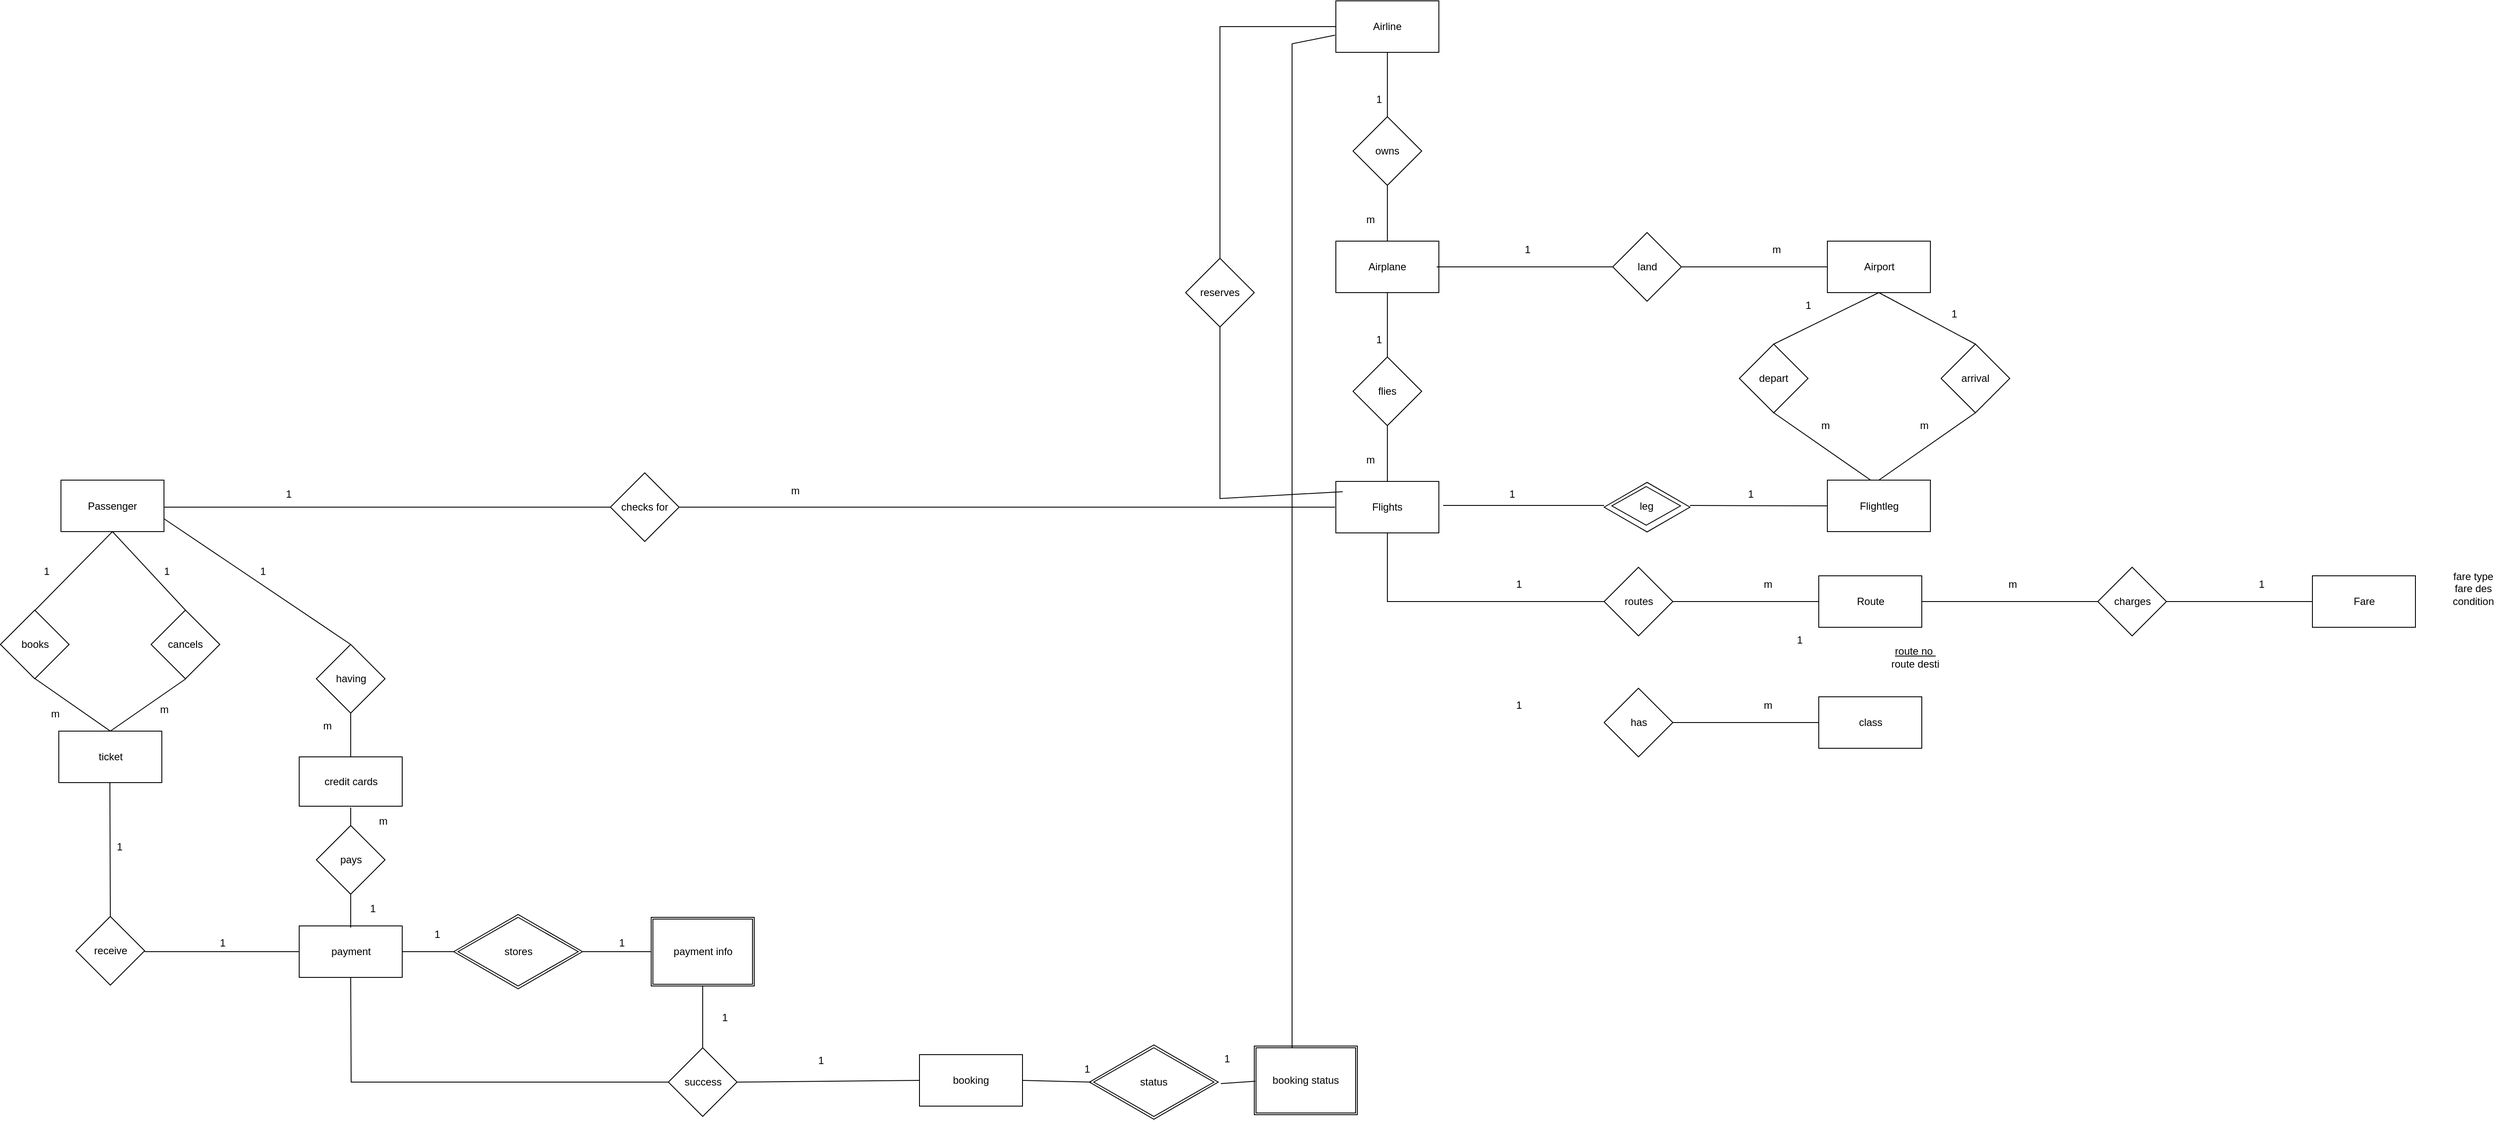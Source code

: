 <mxfile version="21.1.2" type="github">
  <diagram name="Page-1" id="bpJM1O9OX4b6oMvIPCPx">
    <mxGraphModel dx="3609" dy="1056" grid="1" gridSize="10" guides="1" tooltips="1" connect="1" arrows="1" fold="1" page="1" pageScale="1" pageWidth="850" pageHeight="1100" math="0" shadow="0">
      <root>
        <mxCell id="0" />
        <mxCell id="1" parent="0" />
        <mxCell id="W9sMEVL0-tQe1ALPqb3--26" value="ticket" style="rounded=0;whiteSpace=wrap;html=1;" vertex="1" parent="1">
          <mxGeometry x="-1232.5" y="1511" width="120" height="60" as="geometry" />
        </mxCell>
        <mxCell id="W9sMEVL0-tQe1ALPqb3--27" value="books" style="rhombus;whiteSpace=wrap;html=1;" vertex="1" parent="1">
          <mxGeometry x="-1300.5" y="1370" width="80" height="80" as="geometry" />
        </mxCell>
        <mxCell id="W9sMEVL0-tQe1ALPqb3--28" value="cancels" style="rhombus;whiteSpace=wrap;html=1;" vertex="1" parent="1">
          <mxGeometry x="-1125" y="1370" width="80" height="80" as="geometry" />
        </mxCell>
        <mxCell id="W9sMEVL0-tQe1ALPqb3--30" value="" style="endArrow=none;html=1;rounded=0;entryX=0.5;entryY=0;entryDx=0;entryDy=0;exitX=0.5;exitY=1;exitDx=0;exitDy=0;" edge="1" parent="1" target="W9sMEVL0-tQe1ALPqb3--26">
          <mxGeometry width="50" height="50" relative="1" as="geometry">
            <mxPoint x="-1260" y="1450" as="sourcePoint" />
            <mxPoint x="-1230" y="1481" as="targetPoint" />
          </mxGeometry>
        </mxCell>
        <mxCell id="W9sMEVL0-tQe1ALPqb3--31" value="" style="endArrow=none;html=1;rounded=0;entryX=0.5;entryY=1;entryDx=0;entryDy=0;exitX=0.5;exitY=0;exitDx=0;exitDy=0;" edge="1" parent="1" target="W9sMEVL0-tQe1ALPqb3--149">
          <mxGeometry width="50" height="50" relative="1" as="geometry">
            <mxPoint x="-1260" y="1370" as="sourcePoint" />
            <mxPoint x="-1301" y="1541" as="targetPoint" />
          </mxGeometry>
        </mxCell>
        <mxCell id="W9sMEVL0-tQe1ALPqb3--32" value="" style="endArrow=none;html=1;rounded=0;entryX=0.5;entryY=0;entryDx=0;entryDy=0;exitX=0.5;exitY=1;exitDx=0;exitDy=0;" edge="1" parent="1" source="W9sMEVL0-tQe1ALPqb3--149" target="W9sMEVL0-tQe1ALPqb3--28">
          <mxGeometry width="50" height="50" relative="1" as="geometry">
            <mxPoint x="-1200" y="1561" as="sourcePoint" />
            <mxPoint x="-1030" y="1561" as="targetPoint" />
          </mxGeometry>
        </mxCell>
        <mxCell id="W9sMEVL0-tQe1ALPqb3--33" value="" style="endArrow=none;html=1;rounded=0;entryX=0.5;entryY=0;entryDx=0;entryDy=0;" edge="1" parent="1" target="W9sMEVL0-tQe1ALPqb3--26">
          <mxGeometry width="50" height="50" relative="1" as="geometry">
            <mxPoint x="-1084.5" y="1450" as="sourcePoint" />
            <mxPoint x="-1020" y="1571" as="targetPoint" />
          </mxGeometry>
        </mxCell>
        <mxCell id="W9sMEVL0-tQe1ALPqb3--154" style="edgeStyle=orthogonalEdgeStyle;rounded=0;orthogonalLoop=1;jettySize=auto;html=1;exitX=0.5;exitY=0;exitDx=0;exitDy=0;entryX=-0.333;entryY=1.155;entryDx=0;entryDy=0;entryPerimeter=0;" edge="1" parent="1" source="W9sMEVL0-tQe1ALPqb3--37" target="W9sMEVL0-tQe1ALPqb3--80">
          <mxGeometry relative="1" as="geometry" />
        </mxCell>
        <mxCell id="W9sMEVL0-tQe1ALPqb3--37" value="payment" style="rounded=0;whiteSpace=wrap;html=1;" vertex="1" parent="1">
          <mxGeometry x="-952.5" y="1738" width="120" height="60" as="geometry" />
        </mxCell>
        <mxCell id="W9sMEVL0-tQe1ALPqb3--38" value="receive" style="rhombus;whiteSpace=wrap;html=1;" vertex="1" parent="1">
          <mxGeometry x="-1212.5" y="1727" width="80" height="80" as="geometry" />
        </mxCell>
        <mxCell id="W9sMEVL0-tQe1ALPqb3--39" value="" style="endArrow=none;html=1;rounded=0;entryX=0;entryY=0.5;entryDx=0;entryDy=0;" edge="1" parent="1" target="W9sMEVL0-tQe1ALPqb3--37">
          <mxGeometry width="50" height="50" relative="1" as="geometry">
            <mxPoint x="-1132.5" y="1768" as="sourcePoint" />
            <mxPoint x="-962.5" y="1770.5" as="targetPoint" />
          </mxGeometry>
        </mxCell>
        <mxCell id="W9sMEVL0-tQe1ALPqb3--40" value="" style="endArrow=none;html=1;rounded=0;entryX=0.5;entryY=0;entryDx=0;entryDy=0;exitX=0.5;exitY=1;exitDx=0;exitDy=0;" edge="1" parent="1" target="W9sMEVL0-tQe1ALPqb3--38">
          <mxGeometry width="50" height="50" relative="1" as="geometry">
            <mxPoint x="-1173" y="1571" as="sourcePoint" />
            <mxPoint x="-1173" y="1661" as="targetPoint" />
          </mxGeometry>
        </mxCell>
        <mxCell id="W9sMEVL0-tQe1ALPqb3--42" value="m" style="text;html=1;align=center;verticalAlign=middle;resizable=0;points=[];autosize=1;strokeColor=none;fillColor=none;" vertex="1" parent="1">
          <mxGeometry x="-1252.5" y="1476" width="30" height="30" as="geometry" />
        </mxCell>
        <mxCell id="W9sMEVL0-tQe1ALPqb3--43" value="1" style="text;html=1;align=center;verticalAlign=middle;resizable=0;points=[];autosize=1;strokeColor=none;fillColor=none;" vertex="1" parent="1">
          <mxGeometry x="-1262.5" y="1310" width="30" height="30" as="geometry" />
        </mxCell>
        <mxCell id="W9sMEVL0-tQe1ALPqb3--44" value="m" style="text;html=1;align=center;verticalAlign=middle;resizable=0;points=[];autosize=1;strokeColor=none;fillColor=none;" vertex="1" parent="1">
          <mxGeometry x="-1125" y="1471" width="30" height="30" as="geometry" />
        </mxCell>
        <mxCell id="W9sMEVL0-tQe1ALPqb3--45" value="1" style="text;html=1;align=center;verticalAlign=middle;resizable=0;points=[];autosize=1;strokeColor=none;fillColor=none;" vertex="1" parent="1">
          <mxGeometry x="-1177.5" y="1631" width="30" height="30" as="geometry" />
        </mxCell>
        <mxCell id="W9sMEVL0-tQe1ALPqb3--46" value="1" style="text;html=1;align=center;verticalAlign=middle;resizable=0;points=[];autosize=1;strokeColor=none;fillColor=none;" vertex="1" parent="1">
          <mxGeometry x="-1057.5" y="1743" width="30" height="30" as="geometry" />
        </mxCell>
        <mxCell id="W9sMEVL0-tQe1ALPqb3--47" value="1" style="text;html=1;align=center;verticalAlign=middle;resizable=0;points=[];autosize=1;strokeColor=none;fillColor=none;" vertex="1" parent="1">
          <mxGeometry x="-980" y="1220" width="30" height="30" as="geometry" />
        </mxCell>
        <mxCell id="W9sMEVL0-tQe1ALPqb3--49" value="payment info" style="shape=ext;double=1;rounded=0;whiteSpace=wrap;html=1;" vertex="1" parent="1">
          <mxGeometry x="-542.5" y="1728" width="120" height="80" as="geometry" />
        </mxCell>
        <mxCell id="W9sMEVL0-tQe1ALPqb3--50" value="" style="html=1;whiteSpace=wrap;aspect=fixed;shape=isoRectangle;" vertex="1" parent="1">
          <mxGeometry x="-772.5" y="1723" width="150" height="90" as="geometry" />
        </mxCell>
        <mxCell id="W9sMEVL0-tQe1ALPqb3--51" value="stores" style="rhombus;whiteSpace=wrap;html=1;" vertex="1" parent="1">
          <mxGeometry x="-767.5" y="1728" width="140" height="80" as="geometry" />
        </mxCell>
        <mxCell id="W9sMEVL0-tQe1ALPqb3--60" value="credit cards" style="rounded=0;whiteSpace=wrap;html=1;" vertex="1" parent="1">
          <mxGeometry x="-952.5" y="1541" width="120" height="57.5" as="geometry" />
        </mxCell>
        <mxCell id="W9sMEVL0-tQe1ALPqb3--61" value="" style="endArrow=none;html=1;rounded=0;entryX=0.5;entryY=0;entryDx=0;entryDy=0;" edge="1" parent="1" source="W9sMEVL0-tQe1ALPqb3--59" target="W9sMEVL0-tQe1ALPqb3--60">
          <mxGeometry width="50" height="50" relative="1" as="geometry">
            <mxPoint x="-1115" y="1901" as="sourcePoint" />
            <mxPoint x="-1000" y="1901" as="targetPoint" />
          </mxGeometry>
        </mxCell>
        <mxCell id="W9sMEVL0-tQe1ALPqb3--62" value="1" style="text;html=1;align=center;verticalAlign=middle;resizable=0;points=[];autosize=1;strokeColor=none;fillColor=none;" vertex="1" parent="1">
          <mxGeometry x="-1122.5" y="1310" width="30" height="30" as="geometry" />
        </mxCell>
        <mxCell id="W9sMEVL0-tQe1ALPqb3--63" value="m" style="text;html=1;align=center;verticalAlign=middle;resizable=0;points=[];autosize=1;strokeColor=none;fillColor=none;" vertex="1" parent="1">
          <mxGeometry x="-390" y="1216" width="30" height="30" as="geometry" />
        </mxCell>
        <mxCell id="W9sMEVL0-tQe1ALPqb3--64" value="" style="endArrow=none;html=1;rounded=0;exitX=1;exitY=0.5;exitDx=0;exitDy=0;" edge="1" parent="1" source="W9sMEVL0-tQe1ALPqb3--150">
          <mxGeometry width="50" height="50" relative="1" as="geometry">
            <mxPoint x="-366" y="1250" as="sourcePoint" />
            <mxPoint x="254" y="1250" as="targetPoint" />
            <Array as="points" />
          </mxGeometry>
        </mxCell>
        <mxCell id="W9sMEVL0-tQe1ALPqb3--68" value="" style="endArrow=none;html=1;rounded=0;exitX=1;exitY=0.5;exitDx=0;exitDy=0;" edge="1" parent="1" source="W9sMEVL0-tQe1ALPqb3--37">
          <mxGeometry width="50" height="50" relative="1" as="geometry">
            <mxPoint x="-842.5" y="1767.5" as="sourcePoint" />
            <mxPoint x="-772.5" y="1768" as="targetPoint" />
          </mxGeometry>
        </mxCell>
        <mxCell id="W9sMEVL0-tQe1ALPqb3--69" value="" style="endArrow=none;html=1;rounded=0;" edge="1" parent="1">
          <mxGeometry width="50" height="50" relative="1" as="geometry">
            <mxPoint x="-622.5" y="1768" as="sourcePoint" />
            <mxPoint x="-542.5" y="1768" as="targetPoint" />
          </mxGeometry>
        </mxCell>
        <mxCell id="W9sMEVL0-tQe1ALPqb3--70" value="1" style="text;html=1;align=center;verticalAlign=middle;resizable=0;points=[];autosize=1;strokeColor=none;fillColor=none;" vertex="1" parent="1">
          <mxGeometry x="-807.5" y="1733" width="30" height="30" as="geometry" />
        </mxCell>
        <mxCell id="W9sMEVL0-tQe1ALPqb3--71" value="1" style="text;html=1;align=center;verticalAlign=middle;resizable=0;points=[];autosize=1;strokeColor=none;fillColor=none;" vertex="1" parent="1">
          <mxGeometry x="-592.5" y="1743" width="30" height="30" as="geometry" />
        </mxCell>
        <mxCell id="W9sMEVL0-tQe1ALPqb3--78" value="pays" style="rhombus;whiteSpace=wrap;html=1;" vertex="1" parent="1">
          <mxGeometry x="-932.5" y="1621" width="80" height="80" as="geometry" />
        </mxCell>
        <mxCell id="W9sMEVL0-tQe1ALPqb3--79" value="" style="endArrow=none;html=1;rounded=0;entryX=0.5;entryY=0;entryDx=0;entryDy=0;exitX=1;exitY=0.75;exitDx=0;exitDy=0;" edge="1" parent="1" source="W9sMEVL0-tQe1ALPqb3--149" target="W9sMEVL0-tQe1ALPqb3--59">
          <mxGeometry width="50" height="50" relative="1" as="geometry">
            <mxPoint x="-1255" y="1801" as="sourcePoint" />
            <mxPoint x="-1205" y="1751" as="targetPoint" />
          </mxGeometry>
        </mxCell>
        <mxCell id="W9sMEVL0-tQe1ALPqb3--80" value="1" style="text;html=1;align=center;verticalAlign=middle;resizable=0;points=[];autosize=1;strokeColor=none;fillColor=none;" vertex="1" parent="1">
          <mxGeometry x="-882.5" y="1703" width="30" height="30" as="geometry" />
        </mxCell>
        <mxCell id="W9sMEVL0-tQe1ALPqb3--81" value="m" style="text;html=1;align=center;verticalAlign=middle;resizable=0;points=[];autosize=1;strokeColor=none;fillColor=none;" vertex="1" parent="1">
          <mxGeometry x="-935" y="1490" width="30" height="30" as="geometry" />
        </mxCell>
        <mxCell id="W9sMEVL0-tQe1ALPqb3--82" value="" style="endArrow=none;html=1;rounded=0;entryX=0.5;entryY=1;entryDx=0;entryDy=0;" edge="1" parent="1" target="W9sMEVL0-tQe1ALPqb3--78">
          <mxGeometry width="50" height="50" relative="1" as="geometry">
            <mxPoint x="-892.5" y="1740" as="sourcePoint" />
            <mxPoint x="-1280" y="1811" as="targetPoint" />
          </mxGeometry>
        </mxCell>
        <mxCell id="W9sMEVL0-tQe1ALPqb3--85" value="Airline" style="rounded=0;whiteSpace=wrap;html=1;" vertex="1" parent="1">
          <mxGeometry x="255" y="660" width="120" height="60" as="geometry" />
        </mxCell>
        <mxCell id="W9sMEVL0-tQe1ALPqb3--86" value="Airplane" style="rounded=0;whiteSpace=wrap;html=1;" vertex="1" parent="1">
          <mxGeometry x="255" y="940" width="120" height="60" as="geometry" />
        </mxCell>
        <mxCell id="W9sMEVL0-tQe1ALPqb3--87" value="owns" style="rhombus;whiteSpace=wrap;html=1;" vertex="1" parent="1">
          <mxGeometry x="275" y="795" width="80" height="80" as="geometry" />
        </mxCell>
        <mxCell id="W9sMEVL0-tQe1ALPqb3--88" value="" style="endArrow=none;html=1;rounded=0;exitX=0.5;exitY=1;exitDx=0;exitDy=0;" edge="1" parent="1" source="W9sMEVL0-tQe1ALPqb3--87">
          <mxGeometry width="50" height="50" relative="1" as="geometry">
            <mxPoint x="315" y="885" as="sourcePoint" />
            <mxPoint x="315" y="940" as="targetPoint" />
          </mxGeometry>
        </mxCell>
        <mxCell id="W9sMEVL0-tQe1ALPqb3--89" value="1" style="text;html=1;align=center;verticalAlign=middle;resizable=0;points=[];autosize=1;strokeColor=none;fillColor=none;" vertex="1" parent="1">
          <mxGeometry x="290" y="760" width="30" height="30" as="geometry" />
        </mxCell>
        <mxCell id="W9sMEVL0-tQe1ALPqb3--90" value="m" style="text;html=1;align=center;verticalAlign=middle;resizable=0;points=[];autosize=1;strokeColor=none;fillColor=none;" vertex="1" parent="1">
          <mxGeometry x="280" y="900" width="30" height="30" as="geometry" />
        </mxCell>
        <mxCell id="W9sMEVL0-tQe1ALPqb3--91" value="" style="endArrow=none;html=1;rounded=0;entryX=0.5;entryY=0;entryDx=0;entryDy=0;exitX=0.5;exitY=1;exitDx=0;exitDy=0;" edge="1" parent="1" source="W9sMEVL0-tQe1ALPqb3--85" target="W9sMEVL0-tQe1ALPqb3--87">
          <mxGeometry width="50" height="50" relative="1" as="geometry">
            <mxPoint x="325" y="885" as="sourcePoint" />
            <mxPoint x="325" y="965" as="targetPoint" />
          </mxGeometry>
        </mxCell>
        <mxCell id="W9sMEVL0-tQe1ALPqb3--92" value="Flights" style="rounded=0;whiteSpace=wrap;html=1;" vertex="1" parent="1">
          <mxGeometry x="255" y="1220" width="120" height="60" as="geometry" />
        </mxCell>
        <mxCell id="W9sMEVL0-tQe1ALPqb3--93" value="flies" style="rhombus;whiteSpace=wrap;html=1;" vertex="1" parent="1">
          <mxGeometry x="275" y="1075" width="80" height="80" as="geometry" />
        </mxCell>
        <mxCell id="W9sMEVL0-tQe1ALPqb3--94" value="" style="endArrow=none;html=1;rounded=0;exitX=0.5;exitY=1;exitDx=0;exitDy=0;" edge="1" parent="1" source="W9sMEVL0-tQe1ALPqb3--93">
          <mxGeometry width="50" height="50" relative="1" as="geometry">
            <mxPoint x="315" y="1165" as="sourcePoint" />
            <mxPoint x="315" y="1220" as="targetPoint" />
          </mxGeometry>
        </mxCell>
        <mxCell id="W9sMEVL0-tQe1ALPqb3--95" value="1" style="text;html=1;align=center;verticalAlign=middle;resizable=0;points=[];autosize=1;strokeColor=none;fillColor=none;" vertex="1" parent="1">
          <mxGeometry x="290" y="1040" width="30" height="30" as="geometry" />
        </mxCell>
        <mxCell id="W9sMEVL0-tQe1ALPqb3--96" value="m" style="text;html=1;align=center;verticalAlign=middle;resizable=0;points=[];autosize=1;strokeColor=none;fillColor=none;" vertex="1" parent="1">
          <mxGeometry x="280" y="1180" width="30" height="30" as="geometry" />
        </mxCell>
        <mxCell id="W9sMEVL0-tQe1ALPqb3--97" value="" style="endArrow=none;html=1;rounded=0;entryX=0.5;entryY=0;entryDx=0;entryDy=0;exitX=0.5;exitY=1;exitDx=0;exitDy=0;" edge="1" parent="1" target="W9sMEVL0-tQe1ALPqb3--93">
          <mxGeometry width="50" height="50" relative="1" as="geometry">
            <mxPoint x="315" y="1000" as="sourcePoint" />
            <mxPoint x="325" y="1245" as="targetPoint" />
          </mxGeometry>
        </mxCell>
        <mxCell id="W9sMEVL0-tQe1ALPqb3--98" value="Airport" style="rounded=0;whiteSpace=wrap;html=1;" vertex="1" parent="1">
          <mxGeometry x="827.5" y="940" width="120" height="60" as="geometry" />
        </mxCell>
        <mxCell id="W9sMEVL0-tQe1ALPqb3--99" value="land" style="rhombus;whiteSpace=wrap;html=1;" vertex="1" parent="1">
          <mxGeometry x="577.5" y="930" width="80" height="80" as="geometry" />
        </mxCell>
        <mxCell id="W9sMEVL0-tQe1ALPqb3--100" value="" style="endArrow=none;html=1;rounded=0;entryX=0;entryY=0.5;entryDx=0;entryDy=0;exitX=1;exitY=0.5;exitDx=0;exitDy=0;" edge="1" parent="1" source="W9sMEVL0-tQe1ALPqb3--99" target="W9sMEVL0-tQe1ALPqb3--98">
          <mxGeometry width="50" height="50" relative="1" as="geometry">
            <mxPoint x="597.5" y="960" as="sourcePoint" />
            <mxPoint x="647.5" y="910" as="targetPoint" />
          </mxGeometry>
        </mxCell>
        <mxCell id="W9sMEVL0-tQe1ALPqb3--101" value="1" style="text;html=1;align=center;verticalAlign=middle;resizable=0;points=[];autosize=1;strokeColor=none;fillColor=none;" vertex="1" parent="1">
          <mxGeometry x="462.5" y="935" width="30" height="30" as="geometry" />
        </mxCell>
        <mxCell id="W9sMEVL0-tQe1ALPqb3--102" value="m" style="text;html=1;align=center;verticalAlign=middle;resizable=0;points=[];autosize=1;strokeColor=none;fillColor=none;" vertex="1" parent="1">
          <mxGeometry x="752.5" y="935" width="30" height="30" as="geometry" />
        </mxCell>
        <mxCell id="W9sMEVL0-tQe1ALPqb3--103" value="" style="endArrow=none;html=1;rounded=0;exitX=1;exitY=0.5;exitDx=0;exitDy=0;entryX=0;entryY=0.5;entryDx=0;entryDy=0;" edge="1" parent="1" target="W9sMEVL0-tQe1ALPqb3--99">
          <mxGeometry width="50" height="50" relative="1" as="geometry">
            <mxPoint x="372.5" y="970" as="sourcePoint" />
            <mxPoint x="572.5" y="970" as="targetPoint" />
          </mxGeometry>
        </mxCell>
        <mxCell id="W9sMEVL0-tQe1ALPqb3--104" value="depart" style="rhombus;whiteSpace=wrap;html=1;" vertex="1" parent="1">
          <mxGeometry x="725" y="1060" width="80" height="80" as="geometry" />
        </mxCell>
        <mxCell id="W9sMEVL0-tQe1ALPqb3--105" value="arrival" style="rhombus;whiteSpace=wrap;html=1;" vertex="1" parent="1">
          <mxGeometry x="960" y="1060" width="80" height="80" as="geometry" />
        </mxCell>
        <mxCell id="W9sMEVL0-tQe1ALPqb3--106" value="" style="endArrow=none;html=1;rounded=0;entryX=0.438;entryY=0.025;entryDx=0;entryDy=0;exitX=0.5;exitY=1;exitDx=0;exitDy=0;entryPerimeter=0;" edge="1" parent="1" source="W9sMEVL0-tQe1ALPqb3--104" target="W9sMEVL0-tQe1ALPqb3--114">
          <mxGeometry width="50" height="50" relative="1" as="geometry">
            <mxPoint x="1147.5" y="960" as="sourcePoint" />
            <mxPoint x="1377.5" y="970" as="targetPoint" />
          </mxGeometry>
        </mxCell>
        <mxCell id="W9sMEVL0-tQe1ALPqb3--107" value="" style="endArrow=none;html=1;rounded=0;exitX=0.5;exitY=1;exitDx=0;exitDy=0;entryX=0.5;entryY=0;entryDx=0;entryDy=0;" edge="1" parent="1" source="W9sMEVL0-tQe1ALPqb3--105" target="W9sMEVL0-tQe1ALPqb3--114">
          <mxGeometry width="50" height="50" relative="1" as="geometry">
            <mxPoint x="947.5" y="970" as="sourcePoint" />
            <mxPoint x="890" y="1210" as="targetPoint" />
          </mxGeometry>
        </mxCell>
        <mxCell id="W9sMEVL0-tQe1ALPqb3--108" value="" style="endArrow=none;html=1;rounded=0;entryX=0.5;entryY=0;entryDx=0;entryDy=0;exitX=0.5;exitY=1;exitDx=0;exitDy=0;" edge="1" parent="1" target="W9sMEVL0-tQe1ALPqb3--105" source="W9sMEVL0-tQe1ALPqb3--98">
          <mxGeometry width="50" height="50" relative="1" as="geometry">
            <mxPoint x="947.5" y="970" as="sourcePoint" />
            <mxPoint x="1397.5" y="990" as="targetPoint" />
          </mxGeometry>
        </mxCell>
        <mxCell id="W9sMEVL0-tQe1ALPqb3--109" value="1" style="text;html=1;align=center;verticalAlign=middle;resizable=0;points=[];autosize=1;strokeColor=none;fillColor=none;" vertex="1" parent="1">
          <mxGeometry x="790" y="1000" width="30" height="30" as="geometry" />
        </mxCell>
        <mxCell id="W9sMEVL0-tQe1ALPqb3--110" value="m" style="text;html=1;align=center;verticalAlign=middle;resizable=0;points=[];autosize=1;strokeColor=none;fillColor=none;" vertex="1" parent="1">
          <mxGeometry x="925" y="1140" width="30" height="30" as="geometry" />
        </mxCell>
        <mxCell id="W9sMEVL0-tQe1ALPqb3--111" value="1" style="text;html=1;align=center;verticalAlign=middle;resizable=0;points=[];autosize=1;strokeColor=none;fillColor=none;" vertex="1" parent="1">
          <mxGeometry x="960" y="1010" width="30" height="30" as="geometry" />
        </mxCell>
        <mxCell id="W9sMEVL0-tQe1ALPqb3--112" value="m" style="text;html=1;align=center;verticalAlign=middle;resizable=0;points=[];autosize=1;strokeColor=none;fillColor=none;" vertex="1" parent="1">
          <mxGeometry x="810" y="1140" width="30" height="30" as="geometry" />
        </mxCell>
        <mxCell id="W9sMEVL0-tQe1ALPqb3--113" value="" style="endArrow=none;html=1;rounded=0;exitX=0.5;exitY=0;exitDx=0;exitDy=0;entryX=0.5;entryY=1;entryDx=0;entryDy=0;" edge="1" parent="1" source="W9sMEVL0-tQe1ALPqb3--104" target="W9sMEVL0-tQe1ALPqb3--98">
          <mxGeometry width="50" height="50" relative="1" as="geometry">
            <mxPoint x="1207.5" y="1080" as="sourcePoint" />
            <mxPoint x="1380" y="970" as="targetPoint" />
          </mxGeometry>
        </mxCell>
        <mxCell id="W9sMEVL0-tQe1ALPqb3--114" value="Flightleg" style="rounded=0;whiteSpace=wrap;html=1;" vertex="1" parent="1">
          <mxGeometry x="827.5" y="1218.5" width="120" height="60" as="geometry" />
        </mxCell>
        <mxCell id="W9sMEVL0-tQe1ALPqb3--115" value="" style="html=1;whiteSpace=wrap;aspect=fixed;shape=isoRectangle;" vertex="1" parent="1">
          <mxGeometry x="567.5" y="1220" width="100" height="60" as="geometry" />
        </mxCell>
        <mxCell id="W9sMEVL0-tQe1ALPqb3--116" value="leg" style="rhombus;whiteSpace=wrap;html=1;" vertex="1" parent="1">
          <mxGeometry x="576.5" y="1226" width="80" height="45" as="geometry" />
        </mxCell>
        <mxCell id="W9sMEVL0-tQe1ALPqb3--117" value="" style="endArrow=none;html=1;rounded=0;exitX=1;exitY=0.5;exitDx=0;exitDy=0;entryX=0;entryY=0.5;entryDx=0;entryDy=0;" edge="1" parent="1" target="W9sMEVL0-tQe1ALPqb3--114">
          <mxGeometry width="50" height="50" relative="1" as="geometry">
            <mxPoint x="667.5" y="1248" as="sourcePoint" />
            <mxPoint x="820" y="1248" as="targetPoint" />
          </mxGeometry>
        </mxCell>
        <mxCell id="W9sMEVL0-tQe1ALPqb3--118" value="" style="endArrow=none;html=1;rounded=0;entryX=0;entryY=0.5;entryDx=0;entryDy=0;" edge="1" parent="1">
          <mxGeometry width="50" height="50" relative="1" as="geometry">
            <mxPoint x="380" y="1248" as="sourcePoint" />
            <mxPoint x="567.5" y="1248" as="targetPoint" />
          </mxGeometry>
        </mxCell>
        <mxCell id="W9sMEVL0-tQe1ALPqb3--119" value="1" style="text;html=1;align=center;verticalAlign=middle;resizable=0;points=[];autosize=1;strokeColor=none;fillColor=none;" vertex="1" parent="1">
          <mxGeometry x="445" y="1220" width="30" height="30" as="geometry" />
        </mxCell>
        <mxCell id="W9sMEVL0-tQe1ALPqb3--120" value="1" style="text;html=1;align=center;verticalAlign=middle;resizable=0;points=[];autosize=1;strokeColor=none;fillColor=none;" vertex="1" parent="1">
          <mxGeometry x="722.5" y="1220" width="30" height="30" as="geometry" />
        </mxCell>
        <mxCell id="W9sMEVL0-tQe1ALPqb3--121" value="Route" style="rounded=0;whiteSpace=wrap;html=1;" vertex="1" parent="1">
          <mxGeometry x="817.5" y="1330" width="120" height="60" as="geometry" />
        </mxCell>
        <mxCell id="W9sMEVL0-tQe1ALPqb3--122" value="routes" style="rhombus;whiteSpace=wrap;html=1;" vertex="1" parent="1">
          <mxGeometry x="567.5" y="1320" width="80" height="80" as="geometry" />
        </mxCell>
        <mxCell id="W9sMEVL0-tQe1ALPqb3--123" value="" style="endArrow=none;html=1;rounded=0;entryX=0;entryY=0.5;entryDx=0;entryDy=0;exitX=1;exitY=0.5;exitDx=0;exitDy=0;" edge="1" parent="1" source="W9sMEVL0-tQe1ALPqb3--122" target="W9sMEVL0-tQe1ALPqb3--121">
          <mxGeometry width="50" height="50" relative="1" as="geometry">
            <mxPoint x="587.5" y="1350" as="sourcePoint" />
            <mxPoint x="637.5" y="1300" as="targetPoint" />
          </mxGeometry>
        </mxCell>
        <mxCell id="W9sMEVL0-tQe1ALPqb3--124" value="1" style="text;html=1;align=center;verticalAlign=middle;resizable=0;points=[];autosize=1;strokeColor=none;fillColor=none;" vertex="1" parent="1">
          <mxGeometry x="452.5" y="1325" width="30" height="30" as="geometry" />
        </mxCell>
        <mxCell id="W9sMEVL0-tQe1ALPqb3--125" value="m" style="text;html=1;align=center;verticalAlign=middle;resizable=0;points=[];autosize=1;strokeColor=none;fillColor=none;" vertex="1" parent="1">
          <mxGeometry x="742.5" y="1325" width="30" height="30" as="geometry" />
        </mxCell>
        <mxCell id="W9sMEVL0-tQe1ALPqb3--126" value="" style="endArrow=none;html=1;rounded=0;exitX=0.5;exitY=1;exitDx=0;exitDy=0;entryX=0;entryY=0.5;entryDx=0;entryDy=0;" edge="1" parent="1" target="W9sMEVL0-tQe1ALPqb3--122" source="W9sMEVL0-tQe1ALPqb3--92">
          <mxGeometry width="50" height="50" relative="1" as="geometry">
            <mxPoint x="362.5" y="1360" as="sourcePoint" />
            <mxPoint x="562.5" y="1360" as="targetPoint" />
            <Array as="points">
              <mxPoint x="315" y="1360" />
            </Array>
          </mxGeometry>
        </mxCell>
        <mxCell id="W9sMEVL0-tQe1ALPqb3--127" value="1" style="text;html=1;align=center;verticalAlign=middle;resizable=0;points=[];autosize=1;strokeColor=none;fillColor=none;" vertex="1" parent="1">
          <mxGeometry x="780" y="1390" width="30" height="30" as="geometry" />
        </mxCell>
        <mxCell id="W9sMEVL0-tQe1ALPqb3--128" value="Fare" style="rounded=0;whiteSpace=wrap;html=1;" vertex="1" parent="1">
          <mxGeometry x="1392.5" y="1330" width="120" height="60" as="geometry" />
        </mxCell>
        <mxCell id="W9sMEVL0-tQe1ALPqb3--129" value="charges" style="rhombus;whiteSpace=wrap;html=1;" vertex="1" parent="1">
          <mxGeometry x="1142.5" y="1320" width="80" height="80" as="geometry" />
        </mxCell>
        <mxCell id="W9sMEVL0-tQe1ALPqb3--130" value="" style="endArrow=none;html=1;rounded=0;entryX=0;entryY=0.5;entryDx=0;entryDy=0;exitX=1;exitY=0.5;exitDx=0;exitDy=0;" edge="1" parent="1" source="W9sMEVL0-tQe1ALPqb3--129" target="W9sMEVL0-tQe1ALPqb3--128">
          <mxGeometry width="50" height="50" relative="1" as="geometry">
            <mxPoint x="1162.5" y="1350" as="sourcePoint" />
            <mxPoint x="1212.5" y="1300" as="targetPoint" />
          </mxGeometry>
        </mxCell>
        <mxCell id="W9sMEVL0-tQe1ALPqb3--131" value="m" style="text;html=1;align=center;verticalAlign=middle;resizable=0;points=[];autosize=1;strokeColor=none;fillColor=none;" vertex="1" parent="1">
          <mxGeometry x="1027.5" y="1325" width="30" height="30" as="geometry" />
        </mxCell>
        <mxCell id="W9sMEVL0-tQe1ALPqb3--132" value="1" style="text;html=1;align=center;verticalAlign=middle;resizable=0;points=[];autosize=1;strokeColor=none;fillColor=none;" vertex="1" parent="1">
          <mxGeometry x="1317.5" y="1325" width="30" height="30" as="geometry" />
        </mxCell>
        <mxCell id="W9sMEVL0-tQe1ALPqb3--133" value="" style="endArrow=none;html=1;rounded=0;exitX=1;exitY=0.5;exitDx=0;exitDy=0;entryX=0;entryY=0.5;entryDx=0;entryDy=0;" edge="1" parent="1" target="W9sMEVL0-tQe1ALPqb3--129">
          <mxGeometry width="50" height="50" relative="1" as="geometry">
            <mxPoint x="937.5" y="1360" as="sourcePoint" />
            <mxPoint x="1137.5" y="1360" as="targetPoint" />
          </mxGeometry>
        </mxCell>
        <mxCell id="W9sMEVL0-tQe1ALPqb3--135" value="fare type&lt;br&gt;fare des&lt;br&gt;condition" style="text;html=1;strokeColor=none;fillColor=none;align=center;verticalAlign=middle;whiteSpace=wrap;rounded=0;" vertex="1" parent="1">
          <mxGeometry x="1550" y="1330" width="60" height="30" as="geometry" />
        </mxCell>
        <mxCell id="W9sMEVL0-tQe1ALPqb3--136" value="&lt;u&gt;route no&amp;nbsp;&lt;/u&gt;&lt;br&gt;route desti" style="text;html=1;strokeColor=none;fillColor=none;align=center;verticalAlign=middle;whiteSpace=wrap;rounded=0;" vertex="1" parent="1">
          <mxGeometry x="900" y="1410" width="60" height="30" as="geometry" />
        </mxCell>
        <mxCell id="W9sMEVL0-tQe1ALPqb3--144" value="class" style="rounded=0;whiteSpace=wrap;html=1;" vertex="1" parent="1">
          <mxGeometry x="817.5" y="1471" width="120" height="60" as="geometry" />
        </mxCell>
        <mxCell id="W9sMEVL0-tQe1ALPqb3--145" value="has" style="rhombus;whiteSpace=wrap;html=1;" vertex="1" parent="1">
          <mxGeometry x="567.5" y="1461" width="80" height="80" as="geometry" />
        </mxCell>
        <mxCell id="W9sMEVL0-tQe1ALPqb3--146" value="" style="endArrow=none;html=1;rounded=0;entryX=0;entryY=0.5;entryDx=0;entryDy=0;exitX=1;exitY=0.5;exitDx=0;exitDy=0;" edge="1" parent="1" source="W9sMEVL0-tQe1ALPqb3--145" target="W9sMEVL0-tQe1ALPqb3--144">
          <mxGeometry width="50" height="50" relative="1" as="geometry">
            <mxPoint x="587.5" y="1491" as="sourcePoint" />
            <mxPoint x="637.5" y="1441" as="targetPoint" />
          </mxGeometry>
        </mxCell>
        <mxCell id="W9sMEVL0-tQe1ALPqb3--147" value="1" style="text;html=1;align=center;verticalAlign=middle;resizable=0;points=[];autosize=1;strokeColor=none;fillColor=none;" vertex="1" parent="1">
          <mxGeometry x="452.5" y="1466" width="30" height="30" as="geometry" />
        </mxCell>
        <mxCell id="W9sMEVL0-tQe1ALPqb3--148" value="m" style="text;html=1;align=center;verticalAlign=middle;resizable=0;points=[];autosize=1;strokeColor=none;fillColor=none;" vertex="1" parent="1">
          <mxGeometry x="742.5" y="1466" width="30" height="30" as="geometry" />
        </mxCell>
        <mxCell id="W9sMEVL0-tQe1ALPqb3--149" value="Passenger" style="rounded=0;whiteSpace=wrap;html=1;" vertex="1" parent="1">
          <mxGeometry x="-1230" y="1218.5" width="120" height="60" as="geometry" />
        </mxCell>
        <mxCell id="W9sMEVL0-tQe1ALPqb3--150" value="checks for" style="rhombus;whiteSpace=wrap;html=1;" vertex="1" parent="1">
          <mxGeometry x="-590" y="1210" width="80" height="80" as="geometry" />
        </mxCell>
        <mxCell id="W9sMEVL0-tQe1ALPqb3--152" value="" style="endArrow=none;html=1;rounded=0;entryX=0;entryY=0.5;entryDx=0;entryDy=0;" edge="1" parent="1" target="W9sMEVL0-tQe1ALPqb3--150">
          <mxGeometry width="50" height="50" relative="1" as="geometry">
            <mxPoint x="-1110" y="1250" as="sourcePoint" />
            <mxPoint x="-822.5" y="1260" as="targetPoint" />
            <Array as="points" />
          </mxGeometry>
        </mxCell>
        <mxCell id="W9sMEVL0-tQe1ALPqb3--59" value="having" style="rhombus;whiteSpace=wrap;html=1;" vertex="1" parent="1">
          <mxGeometry x="-932.5" y="1410" width="80" height="80" as="geometry" />
        </mxCell>
        <mxCell id="W9sMEVL0-tQe1ALPqb3--153" value="" style="endArrow=none;html=1;rounded=0;entryX=0.5;entryY=0;entryDx=0;entryDy=0;" edge="1" parent="1" target="W9sMEVL0-tQe1ALPqb3--78">
          <mxGeometry width="50" height="50" relative="1" as="geometry">
            <mxPoint x="-892.5" y="1600" as="sourcePoint" />
            <mxPoint x="-1529.5" y="1631" as="targetPoint" />
          </mxGeometry>
        </mxCell>
        <mxCell id="W9sMEVL0-tQe1ALPqb3--155" value="1" style="text;html=1;align=center;verticalAlign=middle;resizable=0;points=[];autosize=1;strokeColor=none;fillColor=none;" vertex="1" parent="1">
          <mxGeometry x="-1010" y="1310" width="30" height="30" as="geometry" />
        </mxCell>
        <mxCell id="W9sMEVL0-tQe1ALPqb3--156" value="" style="endArrow=none;html=1;rounded=0;entryX=0;entryY=0.5;entryDx=0;entryDy=0;" edge="1" parent="1" target="W9sMEVL0-tQe1ALPqb3--85">
          <mxGeometry width="50" height="50" relative="1" as="geometry">
            <mxPoint x="120" y="960" as="sourcePoint" />
            <mxPoint x="-160" y="1040" as="targetPoint" />
            <Array as="points">
              <mxPoint x="120" y="690" />
            </Array>
          </mxGeometry>
        </mxCell>
        <mxCell id="W9sMEVL0-tQe1ALPqb3--157" value="booking" style="rounded=0;whiteSpace=wrap;html=1;" vertex="1" parent="1">
          <mxGeometry x="-230" y="1888" width="120" height="60" as="geometry" />
        </mxCell>
        <mxCell id="W9sMEVL0-tQe1ALPqb3--158" value="success" style="rhombus;whiteSpace=wrap;html=1;" vertex="1" parent="1">
          <mxGeometry x="-522.5" y="1880" width="80" height="80" as="geometry" />
        </mxCell>
        <mxCell id="W9sMEVL0-tQe1ALPqb3--159" value="1" style="text;html=1;align=center;verticalAlign=middle;resizable=0;points=[];autosize=1;strokeColor=none;fillColor=none;" vertex="1" parent="1">
          <mxGeometry x="-472.5" y="1830" width="30" height="30" as="geometry" />
        </mxCell>
        <mxCell id="W9sMEVL0-tQe1ALPqb3--160" value="1" style="text;html=1;align=center;verticalAlign=middle;resizable=0;points=[];autosize=1;strokeColor=none;fillColor=none;" vertex="1" parent="1">
          <mxGeometry x="-360" y="1880" width="30" height="30" as="geometry" />
        </mxCell>
        <mxCell id="W9sMEVL0-tQe1ALPqb3--161" value="" style="endArrow=none;html=1;rounded=0;exitX=0;exitY=0.5;exitDx=0;exitDy=0;entryX=0.5;entryY=1;entryDx=0;entryDy=0;" edge="1" parent="1" source="W9sMEVL0-tQe1ALPqb3--158" target="W9sMEVL0-tQe1ALPqb3--37">
          <mxGeometry width="50" height="50" relative="1" as="geometry">
            <mxPoint x="-590" y="1550" as="sourcePoint" />
            <mxPoint x="-540" y="1500" as="targetPoint" />
            <Array as="points">
              <mxPoint x="-892" y="1920" />
            </Array>
          </mxGeometry>
        </mxCell>
        <mxCell id="W9sMEVL0-tQe1ALPqb3--163" value="" style="endArrow=none;html=1;rounded=0;exitX=0;exitY=0.5;exitDx=0;exitDy=0;entryX=1;entryY=0.5;entryDx=0;entryDy=0;" edge="1" parent="1" source="W9sMEVL0-tQe1ALPqb3--157" target="W9sMEVL0-tQe1ALPqb3--158">
          <mxGeometry width="50" height="50" relative="1" as="geometry">
            <mxPoint x="-590" y="1550" as="sourcePoint" />
            <mxPoint x="-540" y="1500" as="targetPoint" />
          </mxGeometry>
        </mxCell>
        <mxCell id="W9sMEVL0-tQe1ALPqb3--164" value="" style="endArrow=none;html=1;rounded=0;entryX=0.5;entryY=1;entryDx=0;entryDy=0;exitX=0.5;exitY=0;exitDx=0;exitDy=0;" edge="1" parent="1" source="W9sMEVL0-tQe1ALPqb3--158" target="W9sMEVL0-tQe1ALPqb3--49">
          <mxGeometry width="50" height="50" relative="1" as="geometry">
            <mxPoint x="-882.5" y="1750" as="sourcePoint" />
            <mxPoint x="-882" y="1711" as="targetPoint" />
            <Array as="points" />
          </mxGeometry>
        </mxCell>
        <mxCell id="W9sMEVL0-tQe1ALPqb3--165" value="booking status" style="shape=ext;double=1;rounded=0;whiteSpace=wrap;html=1;" vertex="1" parent="1">
          <mxGeometry x="160" y="1878" width="120" height="80" as="geometry" />
        </mxCell>
        <mxCell id="W9sMEVL0-tQe1ALPqb3--166" value="" style="html=1;whiteSpace=wrap;aspect=fixed;shape=isoRectangle;" vertex="1" parent="1">
          <mxGeometry x="-32" y="1875" width="150" height="90" as="geometry" />
        </mxCell>
        <mxCell id="W9sMEVL0-tQe1ALPqb3--167" value="status" style="rhombus;whiteSpace=wrap;html=1;" vertex="1" parent="1">
          <mxGeometry x="-27" y="1880" width="140" height="80" as="geometry" />
        </mxCell>
        <mxCell id="W9sMEVL0-tQe1ALPqb3--169" value="1" style="text;html=1;align=center;verticalAlign=middle;resizable=0;points=[];autosize=1;strokeColor=none;fillColor=none;" vertex="1" parent="1">
          <mxGeometry x="-50" y="1890" width="30" height="30" as="geometry" />
        </mxCell>
        <mxCell id="W9sMEVL0-tQe1ALPqb3--171" value="" style="endArrow=none;html=1;rounded=0;exitX=1;exitY=0.5;exitDx=0;exitDy=0;" edge="1" parent="1" source="W9sMEVL0-tQe1ALPqb3--157">
          <mxGeometry width="50" height="50" relative="1" as="geometry">
            <mxPoint x="-232.5" y="1778" as="sourcePoint" />
            <mxPoint x="-30" y="1920" as="targetPoint" />
          </mxGeometry>
        </mxCell>
        <mxCell id="W9sMEVL0-tQe1ALPqb3--174" value="reserves" style="rhombus;whiteSpace=wrap;html=1;" vertex="1" parent="1">
          <mxGeometry x="80" y="960" width="80" height="80" as="geometry" />
        </mxCell>
        <mxCell id="W9sMEVL0-tQe1ALPqb3--175" value="" style="endArrow=none;html=1;rounded=0;exitX=0;exitY=0.5;exitDx=0;exitDy=0;entryX=0.5;entryY=1;entryDx=0;entryDy=0;" edge="1" parent="1" target="W9sMEVL0-tQe1ALPqb3--174">
          <mxGeometry width="50" height="50" relative="1" as="geometry">
            <mxPoint x="263" y="1232" as="sourcePoint" />
            <mxPoint x="-107" y="1110" as="targetPoint" />
            <Array as="points">
              <mxPoint x="120" y="1240" />
            </Array>
          </mxGeometry>
        </mxCell>
        <mxCell id="W9sMEVL0-tQe1ALPqb3--176" value="" style="endArrow=none;html=1;rounded=0;" edge="1" parent="1">
          <mxGeometry width="50" height="50" relative="1" as="geometry">
            <mxPoint x="204" y="1880" as="sourcePoint" />
            <mxPoint x="254" y="700" as="targetPoint" />
            <Array as="points">
              <mxPoint x="204" y="1400" />
              <mxPoint x="204" y="710" />
            </Array>
          </mxGeometry>
        </mxCell>
        <mxCell id="W9sMEVL0-tQe1ALPqb3--177" value="" style="endArrow=none;html=1;rounded=0;exitX=1.013;exitY=0.508;exitDx=0;exitDy=0;exitPerimeter=0;" edge="1" parent="1">
          <mxGeometry width="50" height="50" relative="1" as="geometry">
            <mxPoint x="120.95" y="1921.72" as="sourcePoint" />
            <mxPoint x="161" y="1919" as="targetPoint" />
          </mxGeometry>
        </mxCell>
        <mxCell id="W9sMEVL0-tQe1ALPqb3--170" value="1" style="text;html=1;align=center;verticalAlign=middle;resizable=0;points=[];autosize=1;strokeColor=none;fillColor=none;" vertex="1" parent="1">
          <mxGeometry x="113" y="1878" width="30" height="30" as="geometry" />
        </mxCell>
        <mxCell id="W9sMEVL0-tQe1ALPqb3--178" value="m" style="text;html=1;align=center;verticalAlign=middle;resizable=0;points=[];autosize=1;strokeColor=none;fillColor=none;" vertex="1" parent="1">
          <mxGeometry x="-870" y="1601" width="30" height="30" as="geometry" />
        </mxCell>
      </root>
    </mxGraphModel>
  </diagram>
</mxfile>
